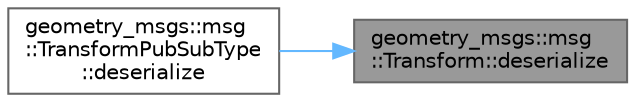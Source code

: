 digraph "geometry_msgs::msg::Transform::deserialize"
{
 // INTERACTIVE_SVG=YES
 // LATEX_PDF_SIZE
  bgcolor="transparent";
  edge [fontname=Helvetica,fontsize=10,labelfontname=Helvetica,labelfontsize=10];
  node [fontname=Helvetica,fontsize=10,shape=box,height=0.2,width=0.4];
  rankdir="RL";
  Node1 [id="Node000001",label="geometry_msgs::msg\l::Transform::deserialize",height=0.2,width=0.4,color="gray40", fillcolor="grey60", style="filled", fontcolor="black",tooltip="This function deserializes an object using CDR serialization."];
  Node1 -> Node2 [id="edge1_Node000001_Node000002",dir="back",color="steelblue1",style="solid",tooltip=" "];
  Node2 [id="Node000002",label="geometry_msgs::msg\l::TransformPubSubType\l::deserialize",height=0.2,width=0.4,color="grey40", fillcolor="white", style="filled",URL="$d7/d54/classgeometry__msgs_1_1msg_1_1TransformPubSubType.html#a6d4bfc1cf35a3395ce50e78c7829dc57",tooltip=" "];
}
